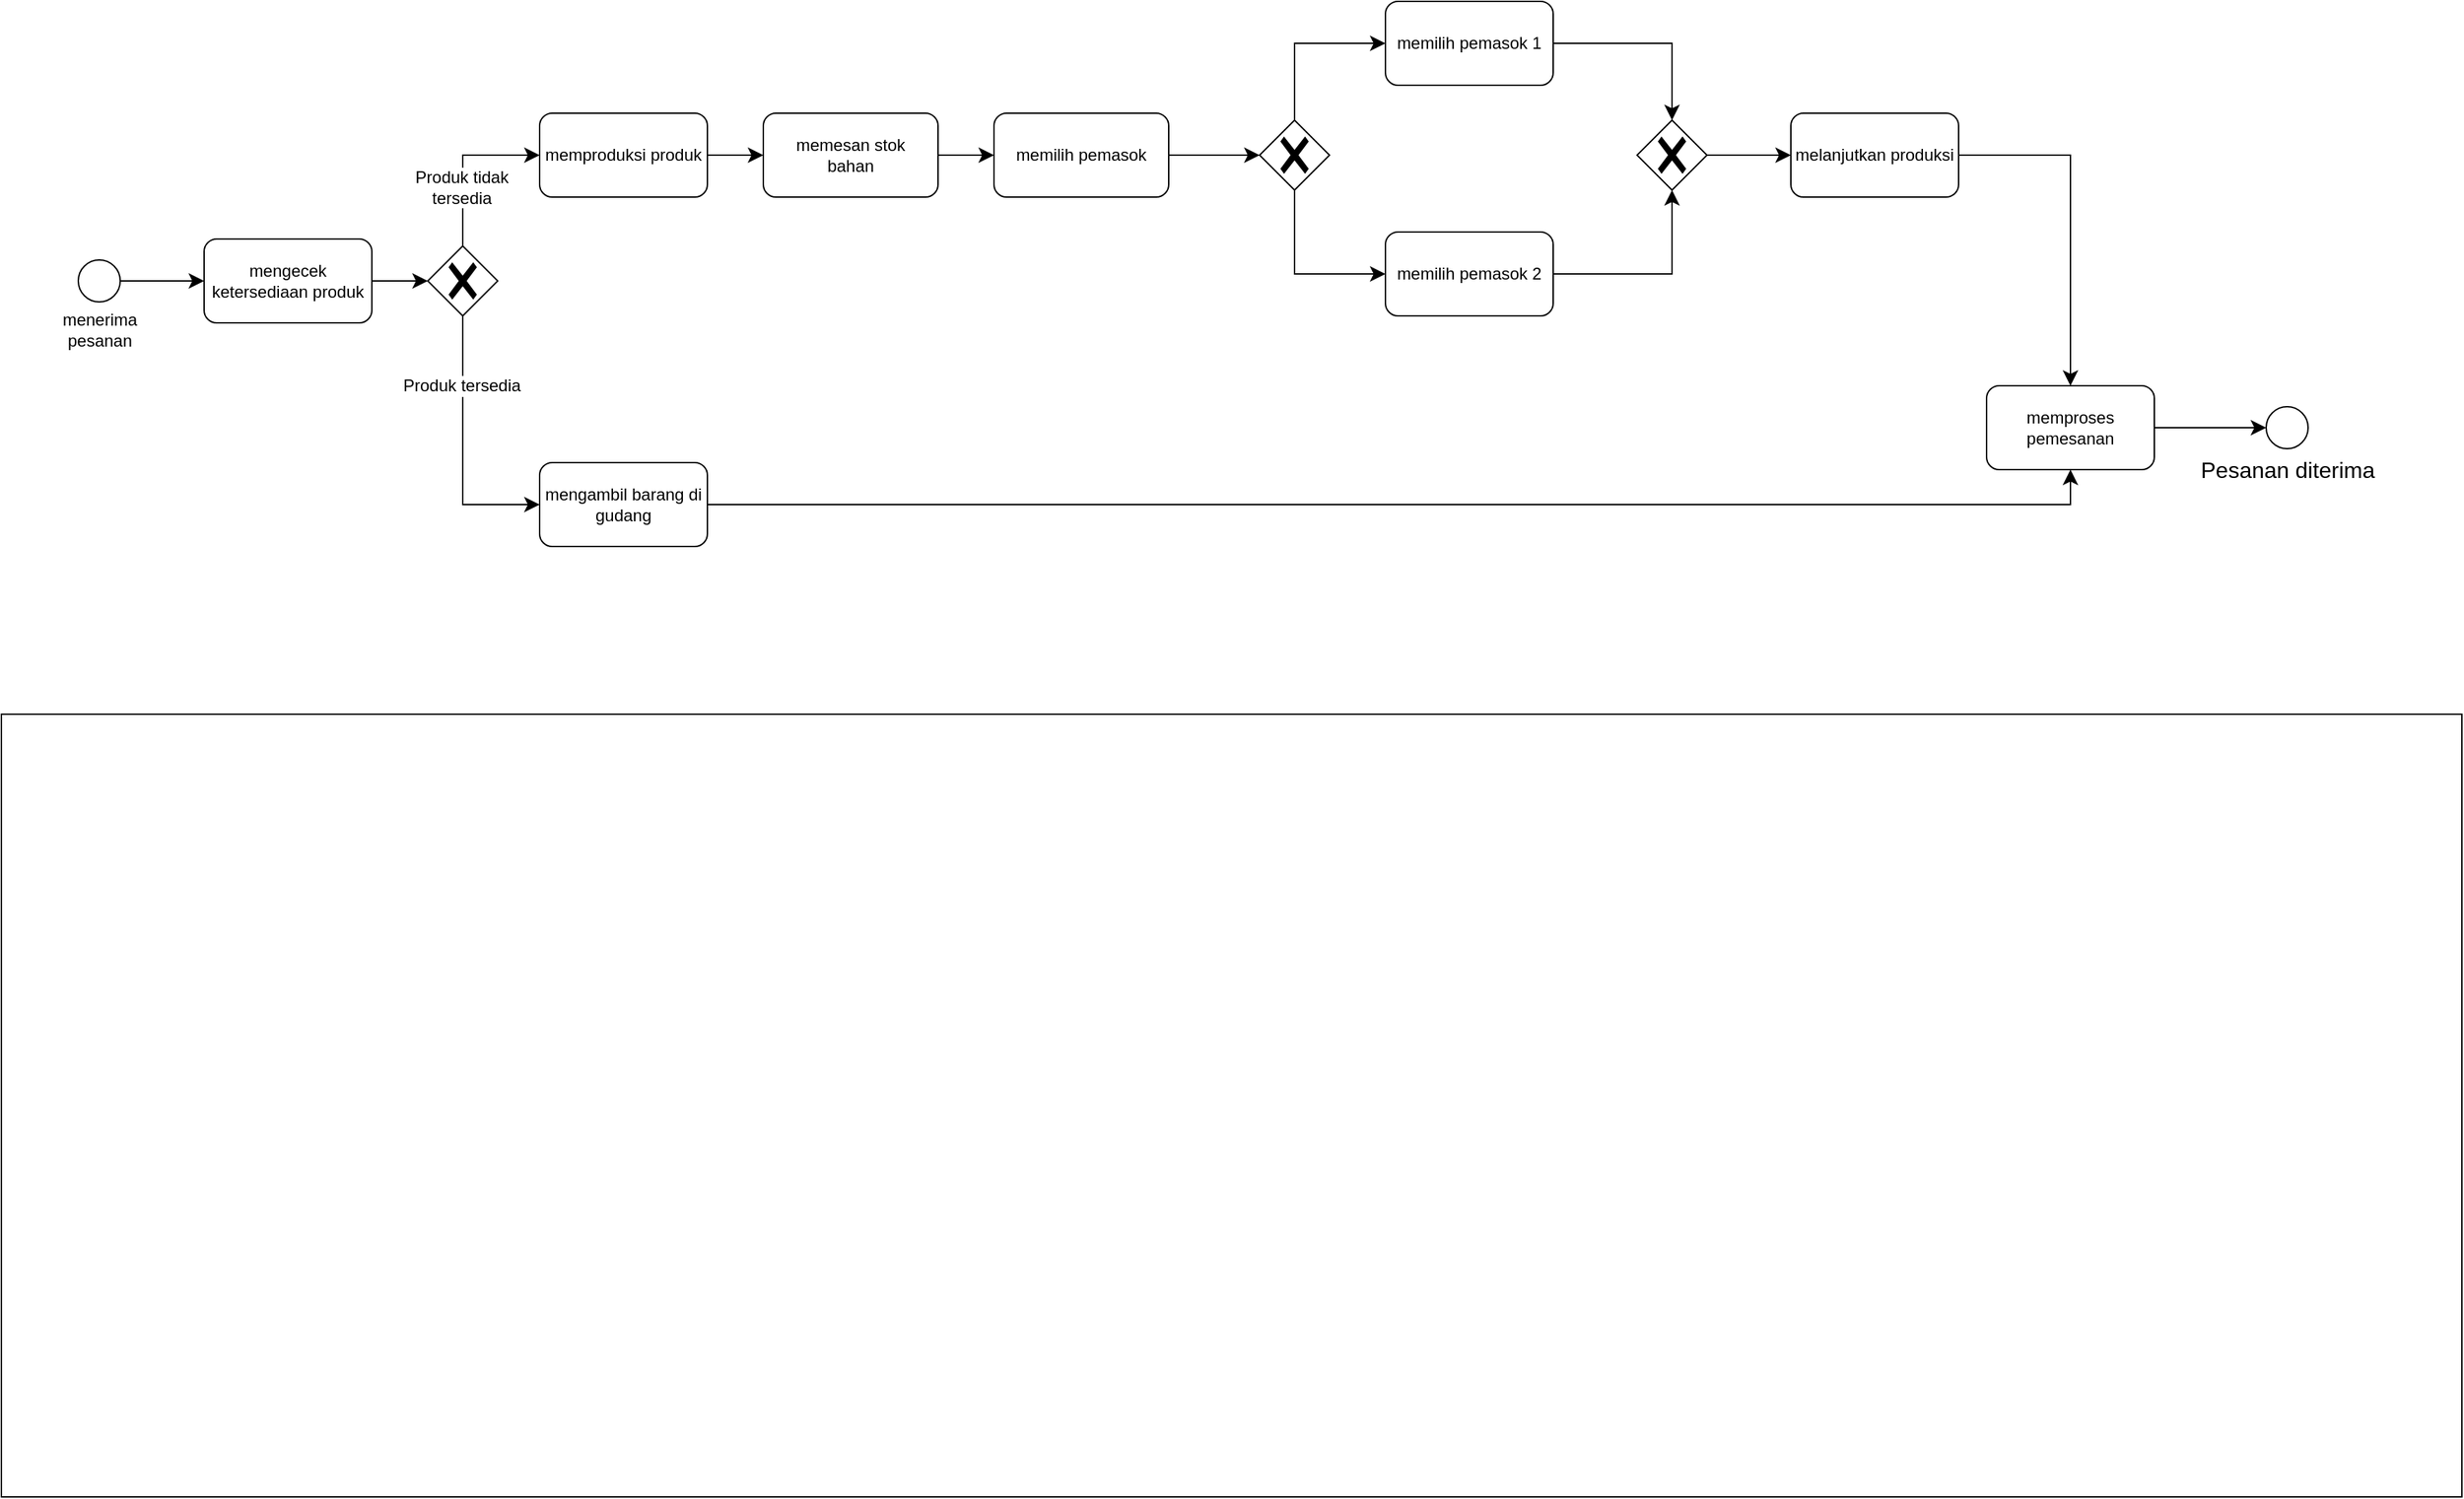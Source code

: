 <mxfile version="24.0.1" type="device">
  <diagram name="Page-1" id="Ja2yGp56jF9owPH585Dn">
    <mxGraphModel dx="1444" dy="847" grid="1" gridSize="10" guides="1" tooltips="1" connect="1" arrows="1" fold="1" page="1" pageScale="1" pageWidth="4681" pageHeight="3300" math="0" shadow="0">
      <root>
        <mxCell id="0" />
        <mxCell id="1" parent="0" />
        <mxCell id="1I3zxSBQcW0zl9YNrbP6-3" style="edgeStyle=none;curved=1;rounded=0;orthogonalLoop=1;jettySize=auto;html=1;fontSize=12;startSize=8;endSize=8;" parent="1" source="1I3zxSBQcW0zl9YNrbP6-1" target="1I3zxSBQcW0zl9YNrbP6-2" edge="1">
          <mxGeometry relative="1" as="geometry" />
        </mxCell>
        <mxCell id="1I3zxSBQcW0zl9YNrbP6-1" value="" style="ellipse;whiteSpace=wrap;html=1;aspect=fixed;" parent="1" vertex="1">
          <mxGeometry x="145" y="285" width="30" height="30" as="geometry" />
        </mxCell>
        <mxCell id="1I3zxSBQcW0zl9YNrbP6-2" value="mengecek ketersediaan produk" style="rounded=1;whiteSpace=wrap;html=1;" parent="1" vertex="1">
          <mxGeometry x="235" y="270" width="120" height="60" as="geometry" />
        </mxCell>
        <mxCell id="1I3zxSBQcW0zl9YNrbP6-5" value="menerima&lt;div style=&quot;font-size: 12px;&quot;&gt;pesanan&lt;/div&gt;" style="text;html=1;align=center;verticalAlign=middle;resizable=0;points=[];autosize=1;strokeColor=none;fillColor=none;fontSize=12;" parent="1" vertex="1">
          <mxGeometry x="120" y="315" width="80" height="40" as="geometry" />
        </mxCell>
        <mxCell id="1I3zxSBQcW0zl9YNrbP6-9" style="edgeStyle=orthogonalEdgeStyle;rounded=0;orthogonalLoop=1;jettySize=auto;html=1;entryX=0;entryY=0.5;entryDx=0;entryDy=0;fontSize=12;startSize=8;endSize=8;exitX=0.5;exitY=1;exitDx=0;exitDy=0;exitPerimeter=0;" parent="1" source="1I3zxSBQcW0zl9YNrbP6-6" target="1I3zxSBQcW0zl9YNrbP6-8" edge="1">
          <mxGeometry relative="1" as="geometry" />
        </mxCell>
        <mxCell id="1I3zxSBQcW0zl9YNrbP6-10" value="Produk tersedia" style="edgeLabel;html=1;align=center;verticalAlign=middle;resizable=0;points=[];fontSize=12;" parent="1I3zxSBQcW0zl9YNrbP6-9" vertex="1" connectable="0">
          <mxGeometry x="-0.481" y="-1" relative="1" as="geometry">
            <mxPoint as="offset" />
          </mxGeometry>
        </mxCell>
        <mxCell id="1I3zxSBQcW0zl9YNrbP6-18" style="edgeStyle=orthogonalEdgeStyle;rounded=0;orthogonalLoop=1;jettySize=auto;html=1;entryX=0;entryY=0.5;entryDx=0;entryDy=0;fontSize=12;startSize=8;endSize=8;exitX=0.5;exitY=0;exitDx=0;exitDy=0;exitPerimeter=0;" parent="1" source="1I3zxSBQcW0zl9YNrbP6-6" target="1I3zxSBQcW0zl9YNrbP6-17" edge="1">
          <mxGeometry relative="1" as="geometry" />
        </mxCell>
        <mxCell id="1I3zxSBQcW0zl9YNrbP6-19" value="Produk tidak&lt;div&gt;tersedia&lt;/div&gt;" style="edgeLabel;html=1;align=center;verticalAlign=middle;resizable=0;points=[];fontSize=12;fontFamily=Helvetica;fontColor=default;labelBackgroundColor=default;" parent="1I3zxSBQcW0zl9YNrbP6-18" vertex="1" connectable="0">
          <mxGeometry x="-0.303" y="1" relative="1" as="geometry">
            <mxPoint as="offset" />
          </mxGeometry>
        </mxCell>
        <mxCell id="1I3zxSBQcW0zl9YNrbP6-6" value="" style="points=[[0.25,0.25,0],[0.5,0,0],[0.75,0.25,0],[1,0.5,0],[0.75,0.75,0],[0.5,1,0],[0.25,0.75,0],[0,0.5,0]];shape=mxgraph.bpmn.gateway2;html=1;verticalLabelPosition=bottom;labelBackgroundColor=#ffffff;verticalAlign=top;align=center;perimeter=rhombusPerimeter;outlineConnect=0;outline=none;symbol=none;gwType=exclusive;" parent="1" vertex="1">
          <mxGeometry x="395" y="275" width="50" height="50" as="geometry" />
        </mxCell>
        <mxCell id="1I3zxSBQcW0zl9YNrbP6-7" style="edgeStyle=none;curved=1;rounded=0;orthogonalLoop=1;jettySize=auto;html=1;entryX=0;entryY=0.5;entryDx=0;entryDy=0;entryPerimeter=0;fontSize=12;startSize=8;endSize=8;" parent="1" source="1I3zxSBQcW0zl9YNrbP6-2" target="1I3zxSBQcW0zl9YNrbP6-6" edge="1">
          <mxGeometry relative="1" as="geometry" />
        </mxCell>
        <mxCell id="1I3zxSBQcW0zl9YNrbP6-12" style="edgeStyle=orthogonalEdgeStyle;rounded=0;orthogonalLoop=1;jettySize=auto;html=1;fontSize=12;startSize=8;endSize=8;entryX=0.5;entryY=1;entryDx=0;entryDy=0;" parent="1" source="1I3zxSBQcW0zl9YNrbP6-8" target="1I3zxSBQcW0zl9YNrbP6-11" edge="1">
          <mxGeometry relative="1" as="geometry" />
        </mxCell>
        <mxCell id="1I3zxSBQcW0zl9YNrbP6-8" value="mengambil barang di gudang" style="rounded=1;whiteSpace=wrap;html=1;" parent="1" vertex="1">
          <mxGeometry x="475" y="430" width="120" height="60" as="geometry" />
        </mxCell>
        <mxCell id="1I3zxSBQcW0zl9YNrbP6-11" value="memproses pemesanan" style="rounded=1;whiteSpace=wrap;html=1;" parent="1" vertex="1">
          <mxGeometry x="1510" y="375" width="120" height="60" as="geometry" />
        </mxCell>
        <mxCell id="1I3zxSBQcW0zl9YNrbP6-21" style="edgeStyle=orthogonalEdgeStyle;rounded=0;orthogonalLoop=1;jettySize=auto;html=1;entryX=0;entryY=0.5;entryDx=0;entryDy=0;strokeColor=default;align=center;verticalAlign=middle;fontFamily=Helvetica;fontSize=12;fontColor=default;labelBackgroundColor=default;startSize=8;endArrow=classic;endSize=8;" parent="1" source="1I3zxSBQcW0zl9YNrbP6-17" target="1I3zxSBQcW0zl9YNrbP6-20" edge="1">
          <mxGeometry relative="1" as="geometry" />
        </mxCell>
        <mxCell id="1I3zxSBQcW0zl9YNrbP6-17" value="memproduksi produk" style="rounded=1;whiteSpace=wrap;html=1;" parent="1" vertex="1">
          <mxGeometry x="475" y="180" width="120" height="60" as="geometry" />
        </mxCell>
        <mxCell id="1I3zxSBQcW0zl9YNrbP6-23" style="edgeStyle=orthogonalEdgeStyle;rounded=0;orthogonalLoop=1;jettySize=auto;html=1;entryX=0;entryY=0.5;entryDx=0;entryDy=0;strokeColor=default;align=center;verticalAlign=middle;fontFamily=Helvetica;fontSize=12;fontColor=default;labelBackgroundColor=default;startSize=8;endArrow=classic;endSize=8;" parent="1" source="1I3zxSBQcW0zl9YNrbP6-20" target="1I3zxSBQcW0zl9YNrbP6-22" edge="1">
          <mxGeometry relative="1" as="geometry" />
        </mxCell>
        <mxCell id="1I3zxSBQcW0zl9YNrbP6-20" value="memesan stok&lt;div&gt;bahan&lt;/div&gt;" style="rounded=1;whiteSpace=wrap;html=1;" parent="1" vertex="1">
          <mxGeometry x="635" y="180" width="125" height="60" as="geometry" />
        </mxCell>
        <mxCell id="1I3zxSBQcW0zl9YNrbP6-22" value="memilih pemasok" style="rounded=1;whiteSpace=wrap;html=1;" parent="1" vertex="1">
          <mxGeometry x="800" y="180" width="125" height="60" as="geometry" />
        </mxCell>
        <mxCell id="1I3zxSBQcW0zl9YNrbP6-27" style="edgeStyle=orthogonalEdgeStyle;rounded=0;orthogonalLoop=1;jettySize=auto;html=1;entryX=0;entryY=0.5;entryDx=0;entryDy=0;strokeColor=default;align=center;verticalAlign=middle;fontFamily=Helvetica;fontSize=12;fontColor=default;labelBackgroundColor=default;startSize=8;endArrow=classic;endSize=8;exitX=0.5;exitY=0;exitDx=0;exitDy=0;exitPerimeter=0;" parent="1" source="1I3zxSBQcW0zl9YNrbP6-24" target="1I3zxSBQcW0zl9YNrbP6-26" edge="1">
          <mxGeometry relative="1" as="geometry" />
        </mxCell>
        <mxCell id="1I3zxSBQcW0zl9YNrbP6-29" style="edgeStyle=orthogonalEdgeStyle;rounded=0;orthogonalLoop=1;jettySize=auto;html=1;entryX=0;entryY=0.5;entryDx=0;entryDy=0;strokeColor=default;align=center;verticalAlign=middle;fontFamily=Helvetica;fontSize=12;fontColor=default;labelBackgroundColor=default;startSize=8;endArrow=classic;endSize=8;exitX=0.5;exitY=1;exitDx=0;exitDy=0;exitPerimeter=0;" parent="1" source="1I3zxSBQcW0zl9YNrbP6-24" target="1I3zxSBQcW0zl9YNrbP6-28" edge="1">
          <mxGeometry relative="1" as="geometry" />
        </mxCell>
        <mxCell id="1I3zxSBQcW0zl9YNrbP6-24" value="" style="points=[[0.25,0.25,0],[0.5,0,0],[0.75,0.25,0],[1,0.5,0],[0.75,0.75,0],[0.5,1,0],[0.25,0.75,0],[0,0.5,0]];shape=mxgraph.bpmn.gateway2;html=1;verticalLabelPosition=bottom;labelBackgroundColor=#ffffff;verticalAlign=top;align=center;perimeter=rhombusPerimeter;outlineConnect=0;outline=none;symbol=none;gwType=exclusive;fontFamily=Helvetica;fontSize=12;fontColor=default;" parent="1" vertex="1">
          <mxGeometry x="990" y="185" width="50" height="50" as="geometry" />
        </mxCell>
        <mxCell id="1I3zxSBQcW0zl9YNrbP6-25" style="edgeStyle=orthogonalEdgeStyle;rounded=0;orthogonalLoop=1;jettySize=auto;html=1;entryX=0;entryY=0.5;entryDx=0;entryDy=0;entryPerimeter=0;strokeColor=default;align=center;verticalAlign=middle;fontFamily=Helvetica;fontSize=12;fontColor=default;labelBackgroundColor=default;startSize=8;endArrow=classic;endSize=8;" parent="1" source="1I3zxSBQcW0zl9YNrbP6-22" target="1I3zxSBQcW0zl9YNrbP6-24" edge="1">
          <mxGeometry relative="1" as="geometry" />
        </mxCell>
        <mxCell id="1I3zxSBQcW0zl9YNrbP6-31" style="edgeStyle=orthogonalEdgeStyle;rounded=0;orthogonalLoop=1;jettySize=auto;html=1;strokeColor=default;align=center;verticalAlign=middle;fontFamily=Helvetica;fontSize=12;fontColor=default;labelBackgroundColor=default;startSize=8;endArrow=classic;endSize=8;" parent="1" source="1I3zxSBQcW0zl9YNrbP6-26" target="1I3zxSBQcW0zl9YNrbP6-30" edge="1">
          <mxGeometry relative="1" as="geometry" />
        </mxCell>
        <mxCell id="1I3zxSBQcW0zl9YNrbP6-26" value="memilih pemasok 1" style="rounded=1;whiteSpace=wrap;html=1;fontFamily=Helvetica;fontSize=12;fontColor=default;labelBackgroundColor=default;" parent="1" vertex="1">
          <mxGeometry x="1080" y="100" width="120" height="60" as="geometry" />
        </mxCell>
        <mxCell id="1I3zxSBQcW0zl9YNrbP6-28" value="memilih pemasok 2" style="rounded=1;whiteSpace=wrap;html=1;fontFamily=Helvetica;fontSize=12;fontColor=default;labelBackgroundColor=default;" parent="1" vertex="1">
          <mxGeometry x="1080" y="265" width="120" height="60" as="geometry" />
        </mxCell>
        <mxCell id="1I3zxSBQcW0zl9YNrbP6-34" style="edgeStyle=orthogonalEdgeStyle;rounded=0;orthogonalLoop=1;jettySize=auto;html=1;strokeColor=default;align=center;verticalAlign=middle;fontFamily=Helvetica;fontSize=12;fontColor=default;labelBackgroundColor=default;startSize=8;endArrow=classic;endSize=8;" parent="1" source="1I3zxSBQcW0zl9YNrbP6-30" target="1I3zxSBQcW0zl9YNrbP6-33" edge="1">
          <mxGeometry relative="1" as="geometry" />
        </mxCell>
        <mxCell id="1I3zxSBQcW0zl9YNrbP6-30" value="" style="points=[[0.25,0.25,0],[0.5,0,0],[0.75,0.25,0],[1,0.5,0],[0.75,0.75,0],[0.5,1,0],[0.25,0.75,0],[0,0.5,0]];shape=mxgraph.bpmn.gateway2;html=1;verticalLabelPosition=bottom;labelBackgroundColor=#ffffff;verticalAlign=top;align=center;perimeter=rhombusPerimeter;outlineConnect=0;outline=none;symbol=none;gwType=exclusive;fontFamily=Helvetica;fontSize=12;fontColor=default;" parent="1" vertex="1">
          <mxGeometry x="1260" y="185" width="50" height="50" as="geometry" />
        </mxCell>
        <mxCell id="1I3zxSBQcW0zl9YNrbP6-32" style="edgeStyle=orthogonalEdgeStyle;rounded=0;orthogonalLoop=1;jettySize=auto;html=1;entryX=0.5;entryY=1;entryDx=0;entryDy=0;entryPerimeter=0;strokeColor=default;align=center;verticalAlign=middle;fontFamily=Helvetica;fontSize=12;fontColor=default;labelBackgroundColor=default;startSize=8;endArrow=classic;endSize=8;" parent="1" source="1I3zxSBQcW0zl9YNrbP6-28" target="1I3zxSBQcW0zl9YNrbP6-30" edge="1">
          <mxGeometry relative="1" as="geometry" />
        </mxCell>
        <mxCell id="1I3zxSBQcW0zl9YNrbP6-36" style="edgeStyle=orthogonalEdgeStyle;rounded=0;orthogonalLoop=1;jettySize=auto;html=1;strokeColor=default;align=center;verticalAlign=middle;fontFamily=Helvetica;fontSize=12;fontColor=default;labelBackgroundColor=default;startSize=8;endArrow=classic;endSize=8;" parent="1" source="1I3zxSBQcW0zl9YNrbP6-33" target="1I3zxSBQcW0zl9YNrbP6-11" edge="1">
          <mxGeometry relative="1" as="geometry">
            <mxPoint x="1570" y="370" as="targetPoint" />
          </mxGeometry>
        </mxCell>
        <mxCell id="1I3zxSBQcW0zl9YNrbP6-33" value="melanjutkan produksi" style="rounded=1;whiteSpace=wrap;html=1;fontFamily=Helvetica;fontSize=12;fontColor=default;labelBackgroundColor=default;" parent="1" vertex="1">
          <mxGeometry x="1370" y="180" width="120" height="60" as="geometry" />
        </mxCell>
        <mxCell id="1I3zxSBQcW0zl9YNrbP6-35" value="" style="group" parent="1" vertex="1" connectable="0">
          <mxGeometry x="1650" y="390" width="150" height="60" as="geometry" />
        </mxCell>
        <mxCell id="1I3zxSBQcW0zl9YNrbP6-14" value="" style="ellipse;whiteSpace=wrap;html=1;aspect=fixed;" parent="1I3zxSBQcW0zl9YNrbP6-35" vertex="1">
          <mxGeometry x="60" width="30" height="30" as="geometry" />
        </mxCell>
        <mxCell id="1I3zxSBQcW0zl9YNrbP6-16" value="Pesanan diterima" style="text;html=1;align=center;verticalAlign=middle;resizable=0;points=[];autosize=1;strokeColor=none;fillColor=none;fontSize=16;" parent="1I3zxSBQcW0zl9YNrbP6-35" vertex="1">
          <mxGeometry y="30" width="150" height="30" as="geometry" />
        </mxCell>
        <mxCell id="1I3zxSBQcW0zl9YNrbP6-15" style="edgeStyle=none;curved=1;rounded=0;orthogonalLoop=1;jettySize=auto;html=1;entryX=0;entryY=0.5;entryDx=0;entryDy=0;fontSize=12;startSize=8;endSize=8;" parent="1" source="1I3zxSBQcW0zl9YNrbP6-11" target="1I3zxSBQcW0zl9YNrbP6-14" edge="1">
          <mxGeometry relative="1" as="geometry" />
        </mxCell>
        <mxCell id="1I3zxSBQcW0zl9YNrbP6-37" value="" style="rounded=0;whiteSpace=wrap;html=1;fontFamily=Helvetica;fontSize=12;fontColor=default;labelBackgroundColor=default;fillColor=none;" parent="1" vertex="1">
          <mxGeometry x="90" y="610" width="1760" height="560" as="geometry" />
        </mxCell>
      </root>
    </mxGraphModel>
  </diagram>
</mxfile>
